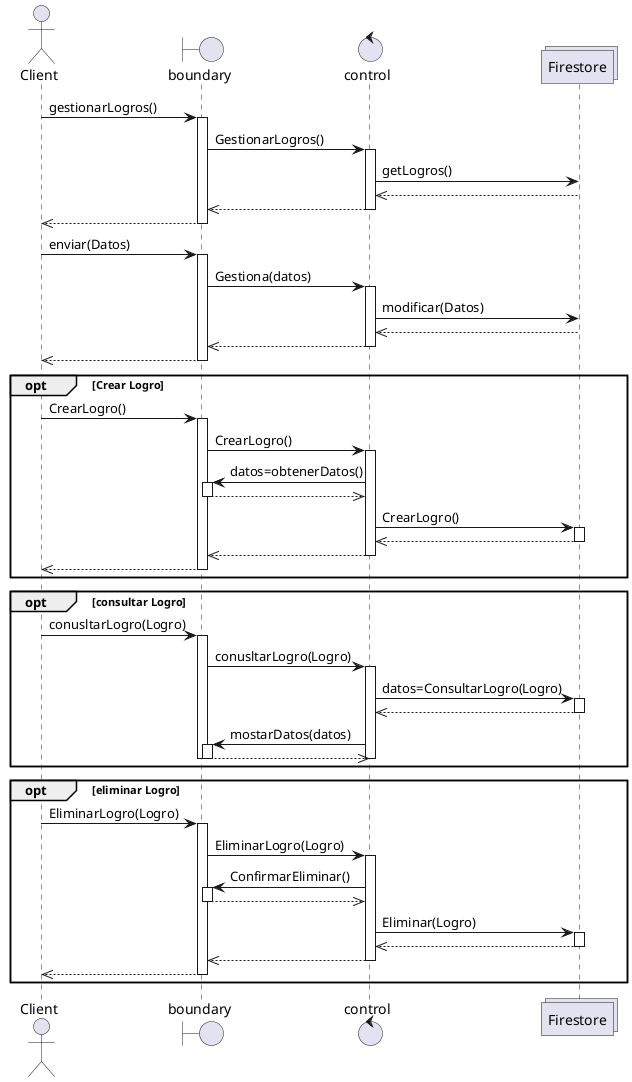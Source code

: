 @startuml Administar Logros
actor "Client" as Administrador 
boundary boundary
control control
collections Firestore as Usuarios 
Administrador->boundary: gestionarLogros()
activate boundary
boundary->control:GestionarLogros()
activate control
control->Usuarios:getLogros()
control<<--Usuarios
deactivate Usuarios
boundary<<--control
deactivate control
Administrador<<--boundary
deactivate boundary

Administrador->boundary: enviar(Datos)
activate boundary
boundary->control:Gestiona(datos)
activate control
control->Usuarios:modificar(Datos)
control<<--Usuarios
deactivate Usuarios
boundary<<--control
deactivate control
Administrador<<--boundary
deactivate boundary


opt Crear Logro
    Administrador->boundary: CrearLogro()
    activate boundary
    boundary->control:CrearLogro()
    activate control
    boundary<-control:datos=obtenerDatos()
    activate boundary
    boundary-->>control
    deactivate boundary
    control->Usuarios:CrearLogro()
    activate Usuarios
    control<<--Usuarios
    deactivate Usuarios
    boundary <<-- control
    deactivate control
    Administrador<<--boundary
    deactivate boundary
end


opt consultar Logro
    Administrador->boundary: conusltarLogro(Logro)
    activate boundary
    boundary->control:conusltarLogro(Logro)
    activate control
    control->Usuarios:datos=ConsultarLogro(Logro)
    activate Usuarios
    control<<--Usuarios
    deactivate Usuarios
    boundary <- control:mostarDatos(datos)
    activate boundary
    boundary-->>control
    deactivate boundary
    deactivate control
    deactivate boundary
end


opt eliminar Logro
    Administrador->boundary: EliminarLogro(Logro)
    activate boundary
    boundary->control:EliminarLogro(Logro)
    activate control
    boundary<-control:ConfirmarEliminar()
    activate boundary
    boundary-->>control
    deactivate boundary
    control->Usuarios:Eliminar(Logro)
    activate Usuarios
    control<<--Usuarios
    deactivate Usuarios
    boundary <<-- control
    deactivate control
    Administrador<<--boundary
    deactivate boundary
end


@enduml